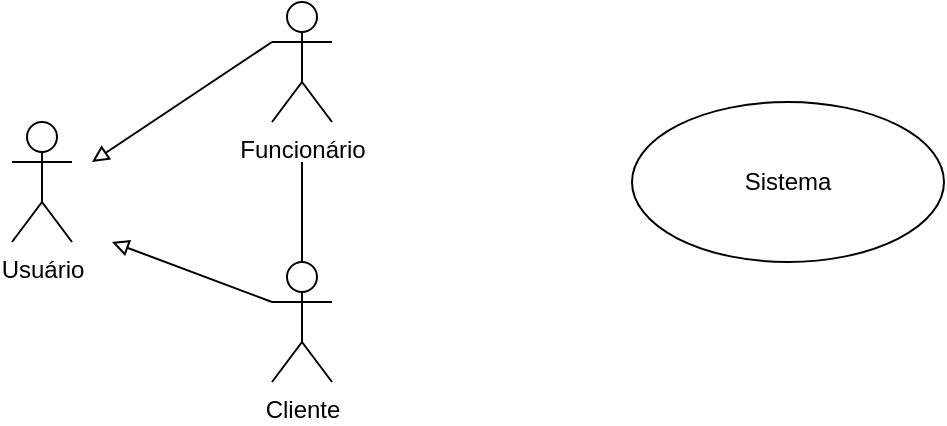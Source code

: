 <mxfile version="14.8.0" type="github">
  <diagram id="FbbW2fQmTggYpI_9AsRe" name="Page-1">
    <mxGraphModel dx="1108" dy="722" grid="1" gridSize="10" guides="1" tooltips="1" connect="1" arrows="1" fold="1" page="1" pageScale="1" pageWidth="827" pageHeight="1169" math="0" shadow="0">
      <root>
        <mxCell id="0" />
        <mxCell id="1" parent="0" />
        <mxCell id="t3Jh7l3G9r-InBYetcF1-27" value="Sistema" style="ellipse;whiteSpace=wrap;html=1;" vertex="1" parent="1">
          <mxGeometry x="490" y="700" width="156" height="80" as="geometry" />
        </mxCell>
        <mxCell id="t3Jh7l3G9r-InBYetcF1-28" value="Funcionário" style="shape=umlActor;verticalLabelPosition=bottom;verticalAlign=top;html=1;outlineConnect=0;" vertex="1" parent="1">
          <mxGeometry x="310" y="650" width="30" height="60" as="geometry" />
        </mxCell>
        <mxCell id="t3Jh7l3G9r-InBYetcF1-36" style="edgeStyle=orthogonalEdgeStyle;rounded=0;jumpSize=11;orthogonalLoop=1;jettySize=auto;html=1;exitX=0.5;exitY=0;exitDx=0;exitDy=0;exitPerimeter=0;fontSize=15;startArrow=none;startFill=0;endArrow=none;endFill=0;startSize=13;" edge="1" parent="1" source="t3Jh7l3G9r-InBYetcF1-29">
          <mxGeometry relative="1" as="geometry">
            <mxPoint x="325" y="730" as="targetPoint" />
          </mxGeometry>
        </mxCell>
        <mxCell id="t3Jh7l3G9r-InBYetcF1-29" value="Cliente" style="shape=umlActor;verticalLabelPosition=bottom;verticalAlign=top;html=1;outlineConnect=0;" vertex="1" parent="1">
          <mxGeometry x="310" y="780" width="30" height="60" as="geometry" />
        </mxCell>
        <mxCell id="t3Jh7l3G9r-InBYetcF1-30" value="Usuário" style="shape=umlActor;verticalLabelPosition=bottom;verticalAlign=top;html=1;outlineConnect=0;" vertex="1" parent="1">
          <mxGeometry x="180" y="710" width="30" height="60" as="geometry" />
        </mxCell>
        <mxCell id="t3Jh7l3G9r-InBYetcF1-34" value="" style="endArrow=block;html=1;fontSize=15;startSize=13;exitX=0;exitY=0.333;exitDx=0;exitDy=0;exitPerimeter=0;endFill=0;" edge="1" parent="1" source="t3Jh7l3G9r-InBYetcF1-28">
          <mxGeometry width="50" height="50" relative="1" as="geometry">
            <mxPoint x="190" y="870" as="sourcePoint" />
            <mxPoint x="220" y="730" as="targetPoint" />
          </mxGeometry>
        </mxCell>
        <mxCell id="t3Jh7l3G9r-InBYetcF1-35" value="" style="endArrow=block;html=1;fontSize=15;startSize=13;endFill=0;exitX=0;exitY=0.333;exitDx=0;exitDy=0;exitPerimeter=0;" edge="1" parent="1" source="t3Jh7l3G9r-InBYetcF1-29">
          <mxGeometry width="50" height="50" relative="1" as="geometry">
            <mxPoint x="300" y="800" as="sourcePoint" />
            <mxPoint x="230" y="770" as="targetPoint" />
          </mxGeometry>
        </mxCell>
      </root>
    </mxGraphModel>
  </diagram>
</mxfile>
